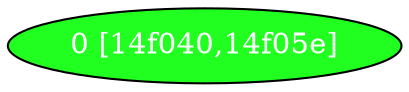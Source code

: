 diGraph libnss3{
	libnss3_0  [style=filled fillcolor="#20FF20" fontcolor="#ffffff" shape=oval label="0 [14f040,14f05e]"]


}